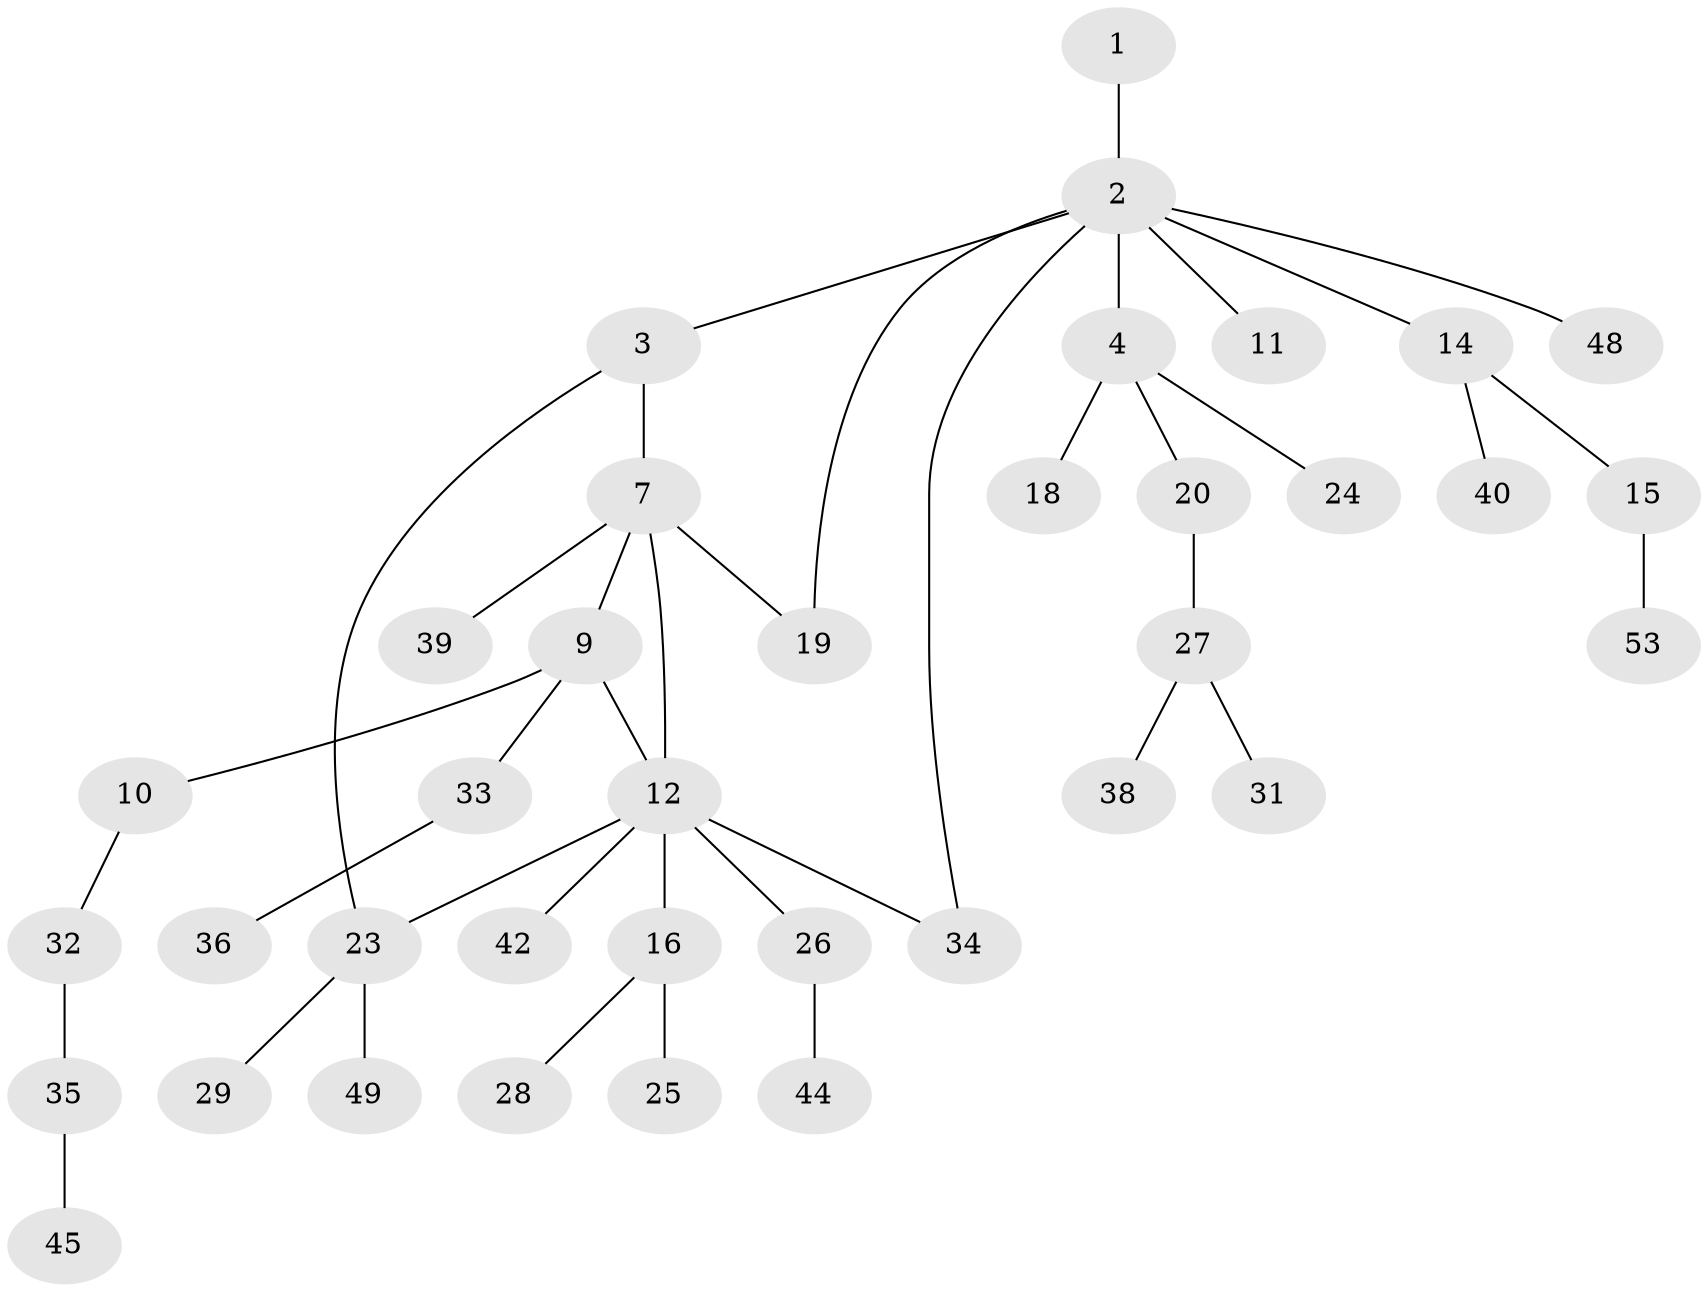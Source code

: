 // Generated by graph-tools (version 1.1) at 2025/23/03/03/25 07:23:31]
// undirected, 37 vertices, 40 edges
graph export_dot {
graph [start="1"]
  node [color=gray90,style=filled];
  1 [super="+50"];
  2 [super="+5"];
  3 [super="+6"];
  4 [super="+17"];
  7 [super="+8"];
  9 [super="+13"];
  10;
  11 [super="+41"];
  12 [super="+22"];
  14;
  15 [super="+30"];
  16;
  18 [super="+21"];
  19;
  20;
  23 [super="+47"];
  24;
  25;
  26;
  27 [super="+37"];
  28;
  29 [super="+54"];
  31 [super="+51"];
  32 [super="+43"];
  33;
  34;
  35;
  36;
  38 [super="+46"];
  39;
  40;
  42;
  44;
  45 [super="+52"];
  48;
  49;
  53;
  1 -- 2;
  2 -- 3;
  2 -- 4;
  2 -- 11;
  2 -- 14;
  2 -- 19;
  2 -- 34;
  2 -- 48;
  3 -- 7;
  3 -- 23;
  4 -- 24;
  4 -- 18;
  4 -- 20;
  7 -- 9;
  7 -- 39;
  7 -- 19;
  7 -- 12;
  9 -- 10;
  9 -- 12;
  9 -- 33;
  10 -- 32;
  12 -- 16;
  12 -- 34;
  12 -- 42;
  12 -- 23;
  12 -- 26;
  14 -- 15;
  14 -- 40;
  15 -- 53;
  16 -- 25;
  16 -- 28;
  20 -- 27;
  23 -- 29;
  23 -- 49;
  26 -- 44;
  27 -- 31;
  27 -- 38;
  32 -- 35;
  33 -- 36;
  35 -- 45;
}
